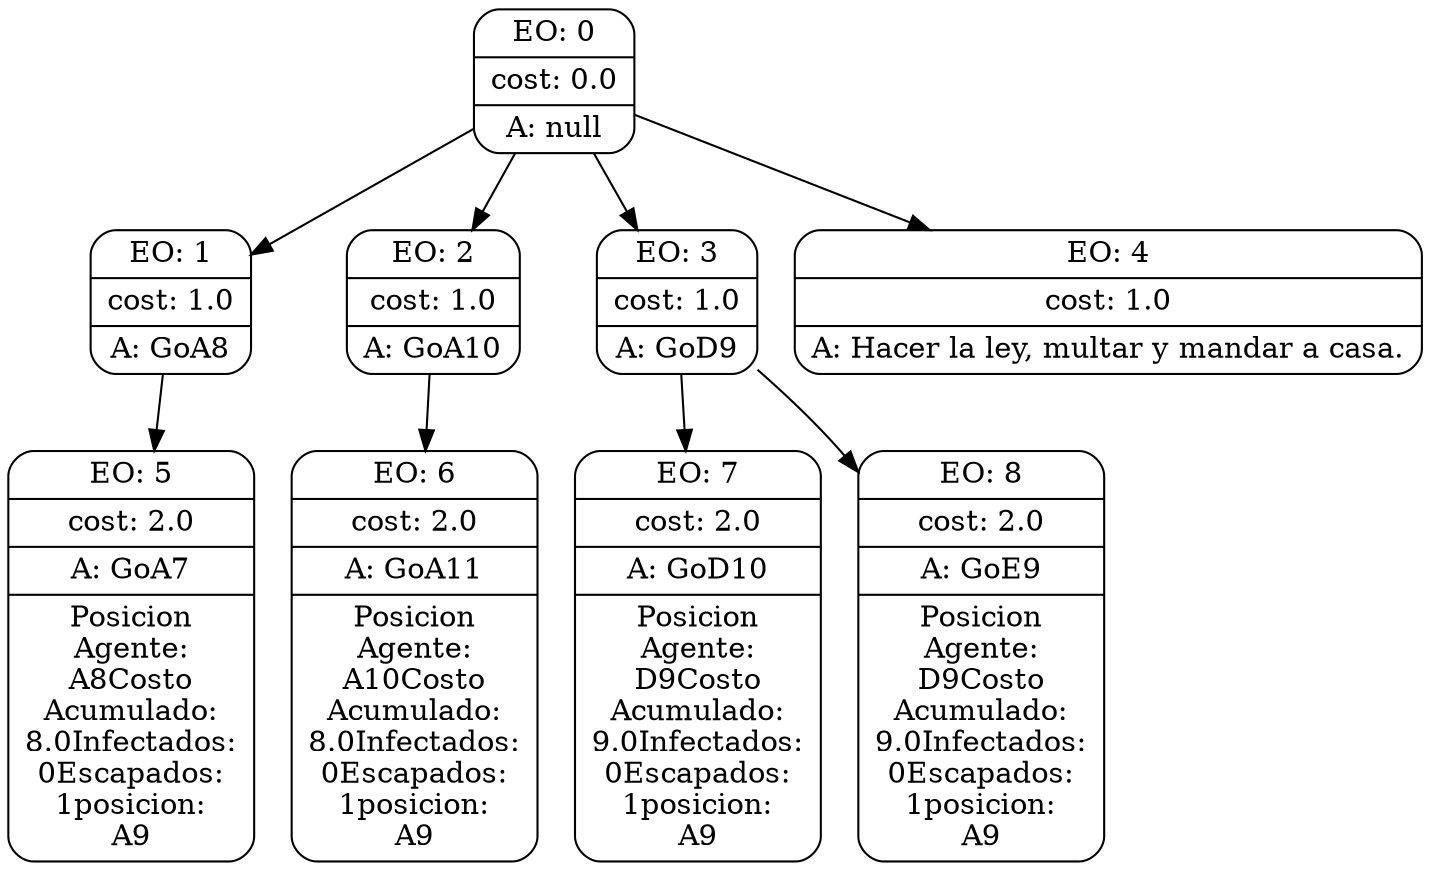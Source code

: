 digraph g {
node [shape = Mrecord];
nodo0[label="{EO: 0|cost: 0.0|A: null}"]
nodo1[label="{EO: 1|cost: 1.0|A: GoA8}"]
nodo5[label="{EO: 5|cost: 2.0|A: GoA7|
Posicion\nAgente:\nA8
Costo\nAcumulado:\n8.0
Infectados:\n0
Escapados:\n1
	posicion:\nA9
}"]

nodo1 -> nodo5;

nodo0 -> nodo1;
nodo2[label="{EO: 2|cost: 1.0|A: GoA10}"]
nodo6[label="{EO: 6|cost: 2.0|A: GoA11|
Posicion\nAgente:\nA10
Costo\nAcumulado:\n8.0
Infectados:\n0
Escapados:\n1
	posicion:\nA9
}"]

nodo2 -> nodo6;

nodo0 -> nodo2;
nodo3[label="{EO: 3|cost: 1.0|A: GoD9}"]
nodo7[label="{EO: 7|cost: 2.0|A: GoD10|
Posicion\nAgente:\nD9
Costo\nAcumulado:\n9.0
Infectados:\n0
Escapados:\n1
	posicion:\nA9
}"]

nodo3 -> nodo7;
nodo8[label="{EO: 8|cost: 2.0|A: GoE9|
Posicion\nAgente:\nD9
Costo\nAcumulado:\n9.0
Infectados:\n0
Escapados:\n1
	posicion:\nA9
}"]

nodo3 -> nodo8;

nodo0 -> nodo3;
nodo4[label="{EO: 4|cost: 1.0|A: Hacer la ley, multar y mandar a casa.}"]

nodo0 -> nodo4;


}